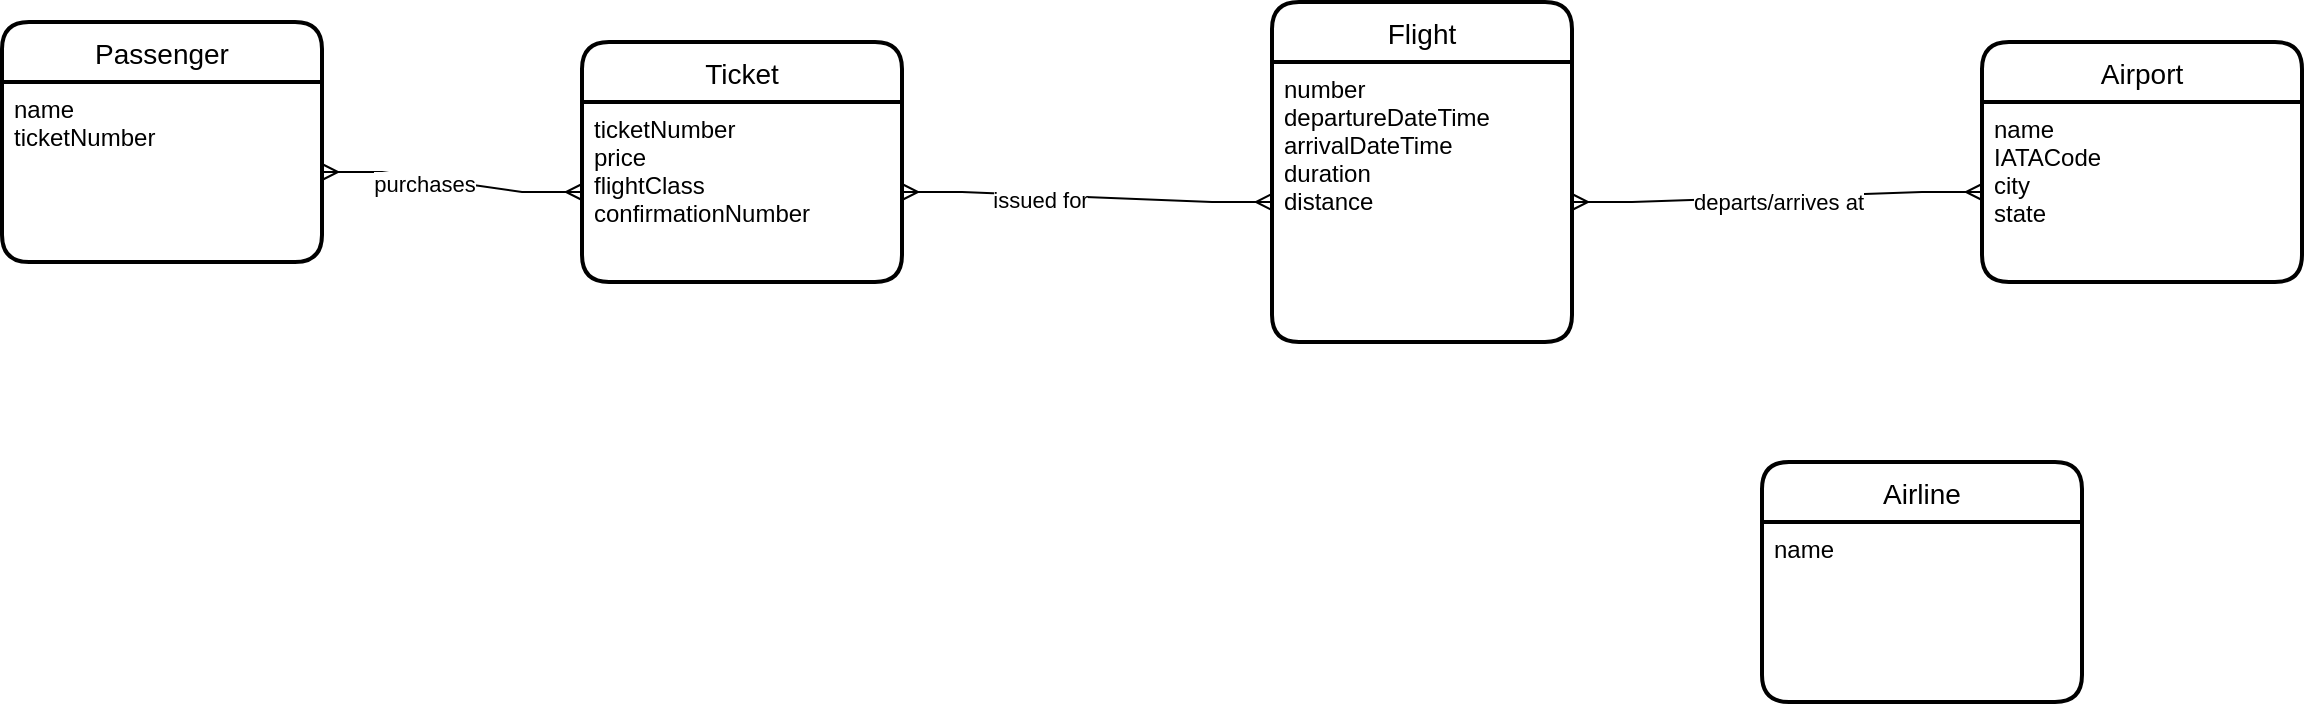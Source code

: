<mxfile version="15.7.3" type="device" pages="2"><diagram id="R2lEEEUBdFMjLlhIrx00" name="Conceptual"><mxGraphModel dx="1185" dy="721" grid="1" gridSize="10" guides="1" tooltips="1" connect="1" arrows="1" fold="1" page="1" pageScale="1" pageWidth="850" pageHeight="1100" math="0" shadow="0" extFonts="Permanent Marker^https://fonts.googleapis.com/css?family=Permanent+Marker"><root><mxCell id="0"/><mxCell id="1" parent="0"/><mxCell id="61TV7UtU-4RrwWbTOUyu-1" value="Flight" style="swimlane;childLayout=stackLayout;horizontal=1;startSize=30;horizontalStack=0;rounded=1;fontSize=14;fontStyle=0;strokeWidth=2;resizeParent=0;resizeLast=1;shadow=0;dashed=0;align=center;" vertex="1" parent="1"><mxGeometry x="665" y="300" width="150" height="170" as="geometry"/></mxCell><mxCell id="61TV7UtU-4RrwWbTOUyu-2" value="number&#10;departureDateTime&#10;arrivalDateTime&#10;duration&#10;distance&#10;" style="align=left;strokeColor=none;fillColor=none;spacingLeft=4;fontSize=12;verticalAlign=top;resizable=0;rotatable=0;part=1;" vertex="1" parent="61TV7UtU-4RrwWbTOUyu-1"><mxGeometry y="30" width="150" height="140" as="geometry"/></mxCell><mxCell id="gXAUKnSAWK7mBh9MovGN-1" value="Airline" style="swimlane;childLayout=stackLayout;horizontal=1;startSize=30;horizontalStack=0;rounded=1;fontSize=14;fontStyle=0;strokeWidth=2;resizeParent=0;resizeLast=1;shadow=0;dashed=0;align=center;" vertex="1" parent="1"><mxGeometry x="910" y="530" width="160" height="120" as="geometry"/></mxCell><mxCell id="gXAUKnSAWK7mBh9MovGN-2" value="name" style="align=left;strokeColor=none;fillColor=none;spacingLeft=4;fontSize=12;verticalAlign=top;resizable=0;rotatable=0;part=1;" vertex="1" parent="gXAUKnSAWK7mBh9MovGN-1"><mxGeometry y="30" width="160" height="90" as="geometry"/></mxCell><mxCell id="gXAUKnSAWK7mBh9MovGN-4" value="Passenger" style="swimlane;childLayout=stackLayout;horizontal=1;startSize=30;horizontalStack=0;rounded=1;fontSize=14;fontStyle=0;strokeWidth=2;resizeParent=0;resizeLast=1;shadow=0;dashed=0;align=center;" vertex="1" parent="1"><mxGeometry x="30" y="310" width="160" height="120" as="geometry"/></mxCell><mxCell id="gXAUKnSAWK7mBh9MovGN-5" value="name&#10;ticketNumber" style="align=left;strokeColor=none;fillColor=none;spacingLeft=4;fontSize=12;verticalAlign=top;resizable=0;rotatable=0;part=1;" vertex="1" parent="gXAUKnSAWK7mBh9MovGN-4"><mxGeometry y="30" width="160" height="90" as="geometry"/></mxCell><mxCell id="gXAUKnSAWK7mBh9MovGN-11" value="Airport" style="swimlane;childLayout=stackLayout;horizontal=1;startSize=30;horizontalStack=0;rounded=1;fontSize=14;fontStyle=0;strokeWidth=2;resizeParent=0;resizeLast=1;shadow=0;dashed=0;align=center;" vertex="1" parent="1"><mxGeometry x="1020" y="320" width="160" height="120" as="geometry"/></mxCell><mxCell id="gXAUKnSAWK7mBh9MovGN-12" value="name&#10;IATACode&#10;city&#10;state" style="align=left;strokeColor=none;fillColor=none;spacingLeft=4;fontSize=12;verticalAlign=top;resizable=0;rotatable=0;part=1;" vertex="1" parent="gXAUKnSAWK7mBh9MovGN-11"><mxGeometry y="30" width="160" height="90" as="geometry"/></mxCell><mxCell id="gXAUKnSAWK7mBh9MovGN-14" value="" style="edgeStyle=entityRelationEdgeStyle;fontSize=12;html=1;endArrow=ERmany;startArrow=ERmany;rounded=0;" edge="1" parent="1" source="gXAUKnSAWK7mBh9MovGN-12" target="61TV7UtU-4RrwWbTOUyu-2"><mxGeometry width="100" height="100" relative="1" as="geometry"><mxPoint x="505" y="610" as="sourcePoint"/><mxPoint x="605" y="510" as="targetPoint"/></mxGeometry></mxCell><mxCell id="gXAUKnSAWK7mBh9MovGN-15" value="departs/arrives at" style="edgeLabel;html=1;align=center;verticalAlign=middle;resizable=0;points=[];" vertex="1" connectable="0" parent="gXAUKnSAWK7mBh9MovGN-14"><mxGeometry x="-0.005" y="2" relative="1" as="geometry"><mxPoint as="offset"/></mxGeometry></mxCell><mxCell id="gXAUKnSAWK7mBh9MovGN-16" value="Ticket" style="swimlane;childLayout=stackLayout;horizontal=1;startSize=30;horizontalStack=0;rounded=1;fontSize=14;fontStyle=0;strokeWidth=2;resizeParent=0;resizeLast=1;shadow=0;dashed=0;align=center;" vertex="1" parent="1"><mxGeometry x="320" y="320" width="160" height="120" as="geometry"/></mxCell><mxCell id="gXAUKnSAWK7mBh9MovGN-17" value="ticketNumber&#10;price&#10;flightClass&#10;confirmationNumber" style="align=left;strokeColor=none;fillColor=none;spacingLeft=4;fontSize=12;verticalAlign=top;resizable=0;rotatable=0;part=1;" vertex="1" parent="gXAUKnSAWK7mBh9MovGN-16"><mxGeometry y="30" width="160" height="90" as="geometry"/></mxCell><mxCell id="gXAUKnSAWK7mBh9MovGN-20" value="" style="edgeStyle=entityRelationEdgeStyle;fontSize=12;html=1;endArrow=ERmany;startArrow=ERmany;rounded=0;" edge="1" parent="1" source="gXAUKnSAWK7mBh9MovGN-5" target="gXAUKnSAWK7mBh9MovGN-17"><mxGeometry width="100" height="100" relative="1" as="geometry"><mxPoint x="30" y="270" as="sourcePoint"/><mxPoint x="150" y="190" as="targetPoint"/></mxGeometry></mxCell><mxCell id="gXAUKnSAWK7mBh9MovGN-22" value="purchases" style="edgeLabel;html=1;align=center;verticalAlign=middle;resizable=0;points=[];" vertex="1" connectable="0" parent="gXAUKnSAWK7mBh9MovGN-20"><mxGeometry x="-0.211" y="-3" relative="1" as="geometry"><mxPoint as="offset"/></mxGeometry></mxCell><mxCell id="gXAUKnSAWK7mBh9MovGN-21" value="" style="edgeStyle=entityRelationEdgeStyle;fontSize=12;html=1;endArrow=ERmany;startArrow=ERmany;rounded=0;" edge="1" parent="1" source="gXAUKnSAWK7mBh9MovGN-17" target="61TV7UtU-4RrwWbTOUyu-2"><mxGeometry width="100" height="100" relative="1" as="geometry"><mxPoint x="510" y="420" as="sourcePoint"/><mxPoint x="610" y="320" as="targetPoint"/></mxGeometry></mxCell><mxCell id="gXAUKnSAWK7mBh9MovGN-23" value="issued for" style="edgeLabel;html=1;align=center;verticalAlign=middle;resizable=0;points=[];" vertex="1" connectable="0" parent="gXAUKnSAWK7mBh9MovGN-21"><mxGeometry x="-0.26" y="-2" relative="1" as="geometry"><mxPoint as="offset"/></mxGeometry></mxCell></root></mxGraphModel></diagram><diagram id="EpRdBv2tXEBDohwP0xnB" name="Logical"><mxGraphModel dx="1422" dy="865" grid="1" gridSize="10" guides="1" tooltips="1" connect="1" arrows="1" fold="1" page="1" pageScale="1" pageWidth="850" pageHeight="1100" math="0" shadow="0"><root><mxCell id="s96mBnXGBnPpnG5Z4bBP-0"/><mxCell id="s96mBnXGBnPpnG5Z4bBP-1" parent="s96mBnXGBnPpnG5Z4bBP-0"/><mxCell id="8DTtyWMYa2u_9R-yak1v-0" value="Flight" style="swimlane;childLayout=stackLayout;horizontal=1;startSize=30;horizontalStack=0;rounded=1;fontSize=14;fontStyle=0;strokeWidth=2;resizeParent=0;resizeLast=1;shadow=0;dashed=0;align=center;" vertex="1" parent="s96mBnXGBnPpnG5Z4bBP-1"><mxGeometry x="610" y="295" width="200" height="175" as="geometry"/></mxCell><mxCell id="8DTtyWMYa2u_9R-yak1v-1" value="number  (string)&#10;departureDateTime (dateTime)&#10;arrivalDateTime (dateTime)&#10;durationInMinutes (integer)&#10;distanceInMiles (integer)&#10;departureAirportId (integer)&#10;arrivalAirportId (integer)" style="align=left;strokeColor=none;fillColor=none;spacingLeft=4;fontSize=12;verticalAlign=top;resizable=0;rotatable=0;part=1;" vertex="1" parent="8DTtyWMYa2u_9R-yak1v-0"><mxGeometry y="30" width="200" height="145" as="geometry"/></mxCell><mxCell id="8DTtyWMYa2u_9R-yak1v-4" value="Passenger" style="swimlane;childLayout=stackLayout;horizontal=1;startSize=30;horizontalStack=0;rounded=1;fontSize=14;fontStyle=0;strokeWidth=2;resizeParent=0;resizeLast=1;shadow=0;dashed=0;align=center;" vertex="1" parent="s96mBnXGBnPpnG5Z4bBP-1"><mxGeometry x="20" y="320" width="160" height="120" as="geometry"/></mxCell><mxCell id="8DTtyWMYa2u_9R-yak1v-5" value="firstName (string)&#10;lastName (string)" style="align=left;strokeColor=none;fillColor=none;spacingLeft=4;fontSize=12;verticalAlign=top;resizable=0;rotatable=0;part=1;" vertex="1" parent="8DTtyWMYa2u_9R-yak1v-4"><mxGeometry y="30" width="160" height="90" as="geometry"/></mxCell><mxCell id="8DTtyWMYa2u_9R-yak1v-6" value="Airport" style="swimlane;childLayout=stackLayout;horizontal=1;startSize=30;horizontalStack=0;rounded=1;fontSize=14;fontStyle=0;strokeWidth=2;resizeParent=0;resizeLast=1;shadow=0;dashed=0;align=center;" vertex="1" parent="s96mBnXGBnPpnG5Z4bBP-1"><mxGeometry x="980" y="320" width="160" height="120" as="geometry"/></mxCell><mxCell id="8DTtyWMYa2u_9R-yak1v-7" value="name (string)&#10;IATACode (string)&#10;city (string)&#10;state (string)" style="align=left;strokeColor=none;fillColor=none;spacingLeft=4;fontSize=12;verticalAlign=top;resizable=0;rotatable=0;part=1;" vertex="1" parent="8DTtyWMYa2u_9R-yak1v-6"><mxGeometry y="30" width="160" height="90" as="geometry"/></mxCell><mxCell id="8DTtyWMYa2u_9R-yak1v-8" value="" style="edgeStyle=entityRelationEdgeStyle;fontSize=12;html=1;endArrow=ERmany;startArrow=ERmany;rounded=0;" edge="1" parent="s96mBnXGBnPpnG5Z4bBP-1" source="8DTtyWMYa2u_9R-yak1v-7" target="8DTtyWMYa2u_9R-yak1v-1"><mxGeometry width="100" height="100" relative="1" as="geometry"><mxPoint x="505" y="610" as="sourcePoint"/><mxPoint x="605" y="510" as="targetPoint"/></mxGeometry></mxCell><mxCell id="8DTtyWMYa2u_9R-yak1v-9" value="departs/arrives at" style="edgeLabel;html=1;align=center;verticalAlign=middle;resizable=0;points=[];" vertex="1" connectable="0" parent="8DTtyWMYa2u_9R-yak1v-8"><mxGeometry x="-0.005" y="2" relative="1" as="geometry"><mxPoint as="offset"/></mxGeometry></mxCell><mxCell id="8DTtyWMYa2u_9R-yak1v-10" value="Ticket" style="swimlane;childLayout=stackLayout;horizontal=1;startSize=30;horizontalStack=0;rounded=1;fontSize=14;fontStyle=0;strokeWidth=2;resizeParent=0;resizeLast=1;shadow=0;dashed=0;align=center;" vertex="1" parent="s96mBnXGBnPpnG5Z4bBP-1"><mxGeometry x="300" y="320" width="160" height="120" as="geometry"/></mxCell><mxCell id="8DTtyWMYa2u_9R-yak1v-11" value="ticketNumber (string)&#10;price (float)&#10;confirmationNumber (string)" style="align=left;strokeColor=none;fillColor=none;spacingLeft=4;fontSize=12;verticalAlign=top;resizable=0;rotatable=0;part=1;" vertex="1" parent="8DTtyWMYa2u_9R-yak1v-10"><mxGeometry y="30" width="160" height="90" as="geometry"/></mxCell><mxCell id="8DTtyWMYa2u_9R-yak1v-12" value="" style="edgeStyle=entityRelationEdgeStyle;fontSize=12;html=1;endArrow=ERmany;startArrow=ERone;rounded=0;startFill=0;" edge="1" parent="s96mBnXGBnPpnG5Z4bBP-1" source="8DTtyWMYa2u_9R-yak1v-5" target="8DTtyWMYa2u_9R-yak1v-11"><mxGeometry width="100" height="100" relative="1" as="geometry"><mxPoint x="30" y="270" as="sourcePoint"/><mxPoint x="150" y="190" as="targetPoint"/></mxGeometry></mxCell><mxCell id="8DTtyWMYa2u_9R-yak1v-13" value="purchases" style="edgeLabel;html=1;align=center;verticalAlign=middle;resizable=0;points=[];" vertex="1" connectable="0" parent="8DTtyWMYa2u_9R-yak1v-12"><mxGeometry x="-0.211" y="-3" relative="1" as="geometry"><mxPoint as="offset"/></mxGeometry></mxCell><mxCell id="8DTtyWMYa2u_9R-yak1v-14" value="" style="edgeStyle=entityRelationEdgeStyle;fontSize=12;html=1;endArrow=ERone;startArrow=ERmany;rounded=0;endFill=0;" edge="1" parent="s96mBnXGBnPpnG5Z4bBP-1" source="8DTtyWMYa2u_9R-yak1v-11" target="8DTtyWMYa2u_9R-yak1v-1"><mxGeometry width="100" height="100" relative="1" as="geometry"><mxPoint x="510" y="420" as="sourcePoint"/><mxPoint x="610" y="320" as="targetPoint"/></mxGeometry></mxCell><mxCell id="8DTtyWMYa2u_9R-yak1v-15" value="issued for" style="edgeLabel;html=1;align=center;verticalAlign=middle;resizable=0;points=[];" vertex="1" connectable="0" parent="8DTtyWMYa2u_9R-yak1v-14"><mxGeometry x="-0.26" y="-2" relative="1" as="geometry"><mxPoint as="offset"/></mxGeometry></mxCell><mxCell id="UHwYe1buIE3mB9DZoOK1-2" style="edgeStyle=orthogonalEdgeStyle;rounded=0;orthogonalLoop=1;jettySize=auto;html=1;startArrow=ERone;startFill=0;endArrow=ERmany;endFill=0;" edge="1" parent="s96mBnXGBnPpnG5Z4bBP-1" source="8DTtyWMYa2u_9R-yak1v-16" target="8DTtyWMYa2u_9R-yak1v-1"><mxGeometry relative="1" as="geometry"/></mxCell><mxCell id="8DTtyWMYa2u_9R-yak1v-16" value="Airline" style="swimlane;childLayout=stackLayout;horizontal=1;startSize=30;horizontalStack=0;rounded=1;fontSize=14;fontStyle=0;strokeWidth=2;resizeParent=0;resizeLast=1;shadow=0;dashed=0;align=center;" vertex="1" parent="s96mBnXGBnPpnG5Z4bBP-1"><mxGeometry x="630" y="520" width="160" height="120" as="geometry"/></mxCell><mxCell id="8DTtyWMYa2u_9R-yak1v-17" value="name (string)" style="align=left;strokeColor=none;fillColor=none;spacingLeft=4;fontSize=12;verticalAlign=top;resizable=0;rotatable=0;part=1;" vertex="1" parent="8DTtyWMYa2u_9R-yak1v-16"><mxGeometry y="30" width="160" height="90" as="geometry"/></mxCell><mxCell id="UHwYe1buIE3mB9DZoOK1-6" style="edgeStyle=orthogonalEdgeStyle;rounded=0;orthogonalLoop=1;jettySize=auto;html=1;startArrow=ERone;startFill=0;endArrow=ERmany;endFill=0;" edge="1" parent="s96mBnXGBnPpnG5Z4bBP-1" source="UHwYe1buIE3mB9DZoOK1-4" target="8DTtyWMYa2u_9R-yak1v-11"><mxGeometry relative="1" as="geometry"/></mxCell><mxCell id="UHwYe1buIE3mB9DZoOK1-4" value="FlightClass" style="swimlane;childLayout=stackLayout;horizontal=1;startSize=30;horizontalStack=0;rounded=1;fontSize=14;fontStyle=0;strokeWidth=2;resizeParent=0;resizeLast=1;shadow=0;dashed=0;align=center;" vertex="1" parent="s96mBnXGBnPpnG5Z4bBP-1"><mxGeometry x="300" y="520" width="160" height="120" as="geometry"/></mxCell><mxCell id="UHwYe1buIE3mB9DZoOK1-5" value="name (string)" style="align=left;strokeColor=none;fillColor=none;spacingLeft=4;fontSize=12;verticalAlign=top;resizable=0;rotatable=0;part=1;" vertex="1" parent="UHwYe1buIE3mB9DZoOK1-4"><mxGeometry y="30" width="160" height="90" as="geometry"/></mxCell></root></mxGraphModel></diagram></mxfile>